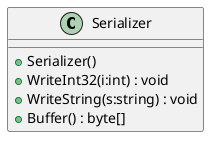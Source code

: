 @startuml
class Serializer {
    + Serializer()
    + WriteInt32(i:int) : void
    + WriteString(s:string) : void
    + Buffer() : byte[]
}
@enduml
